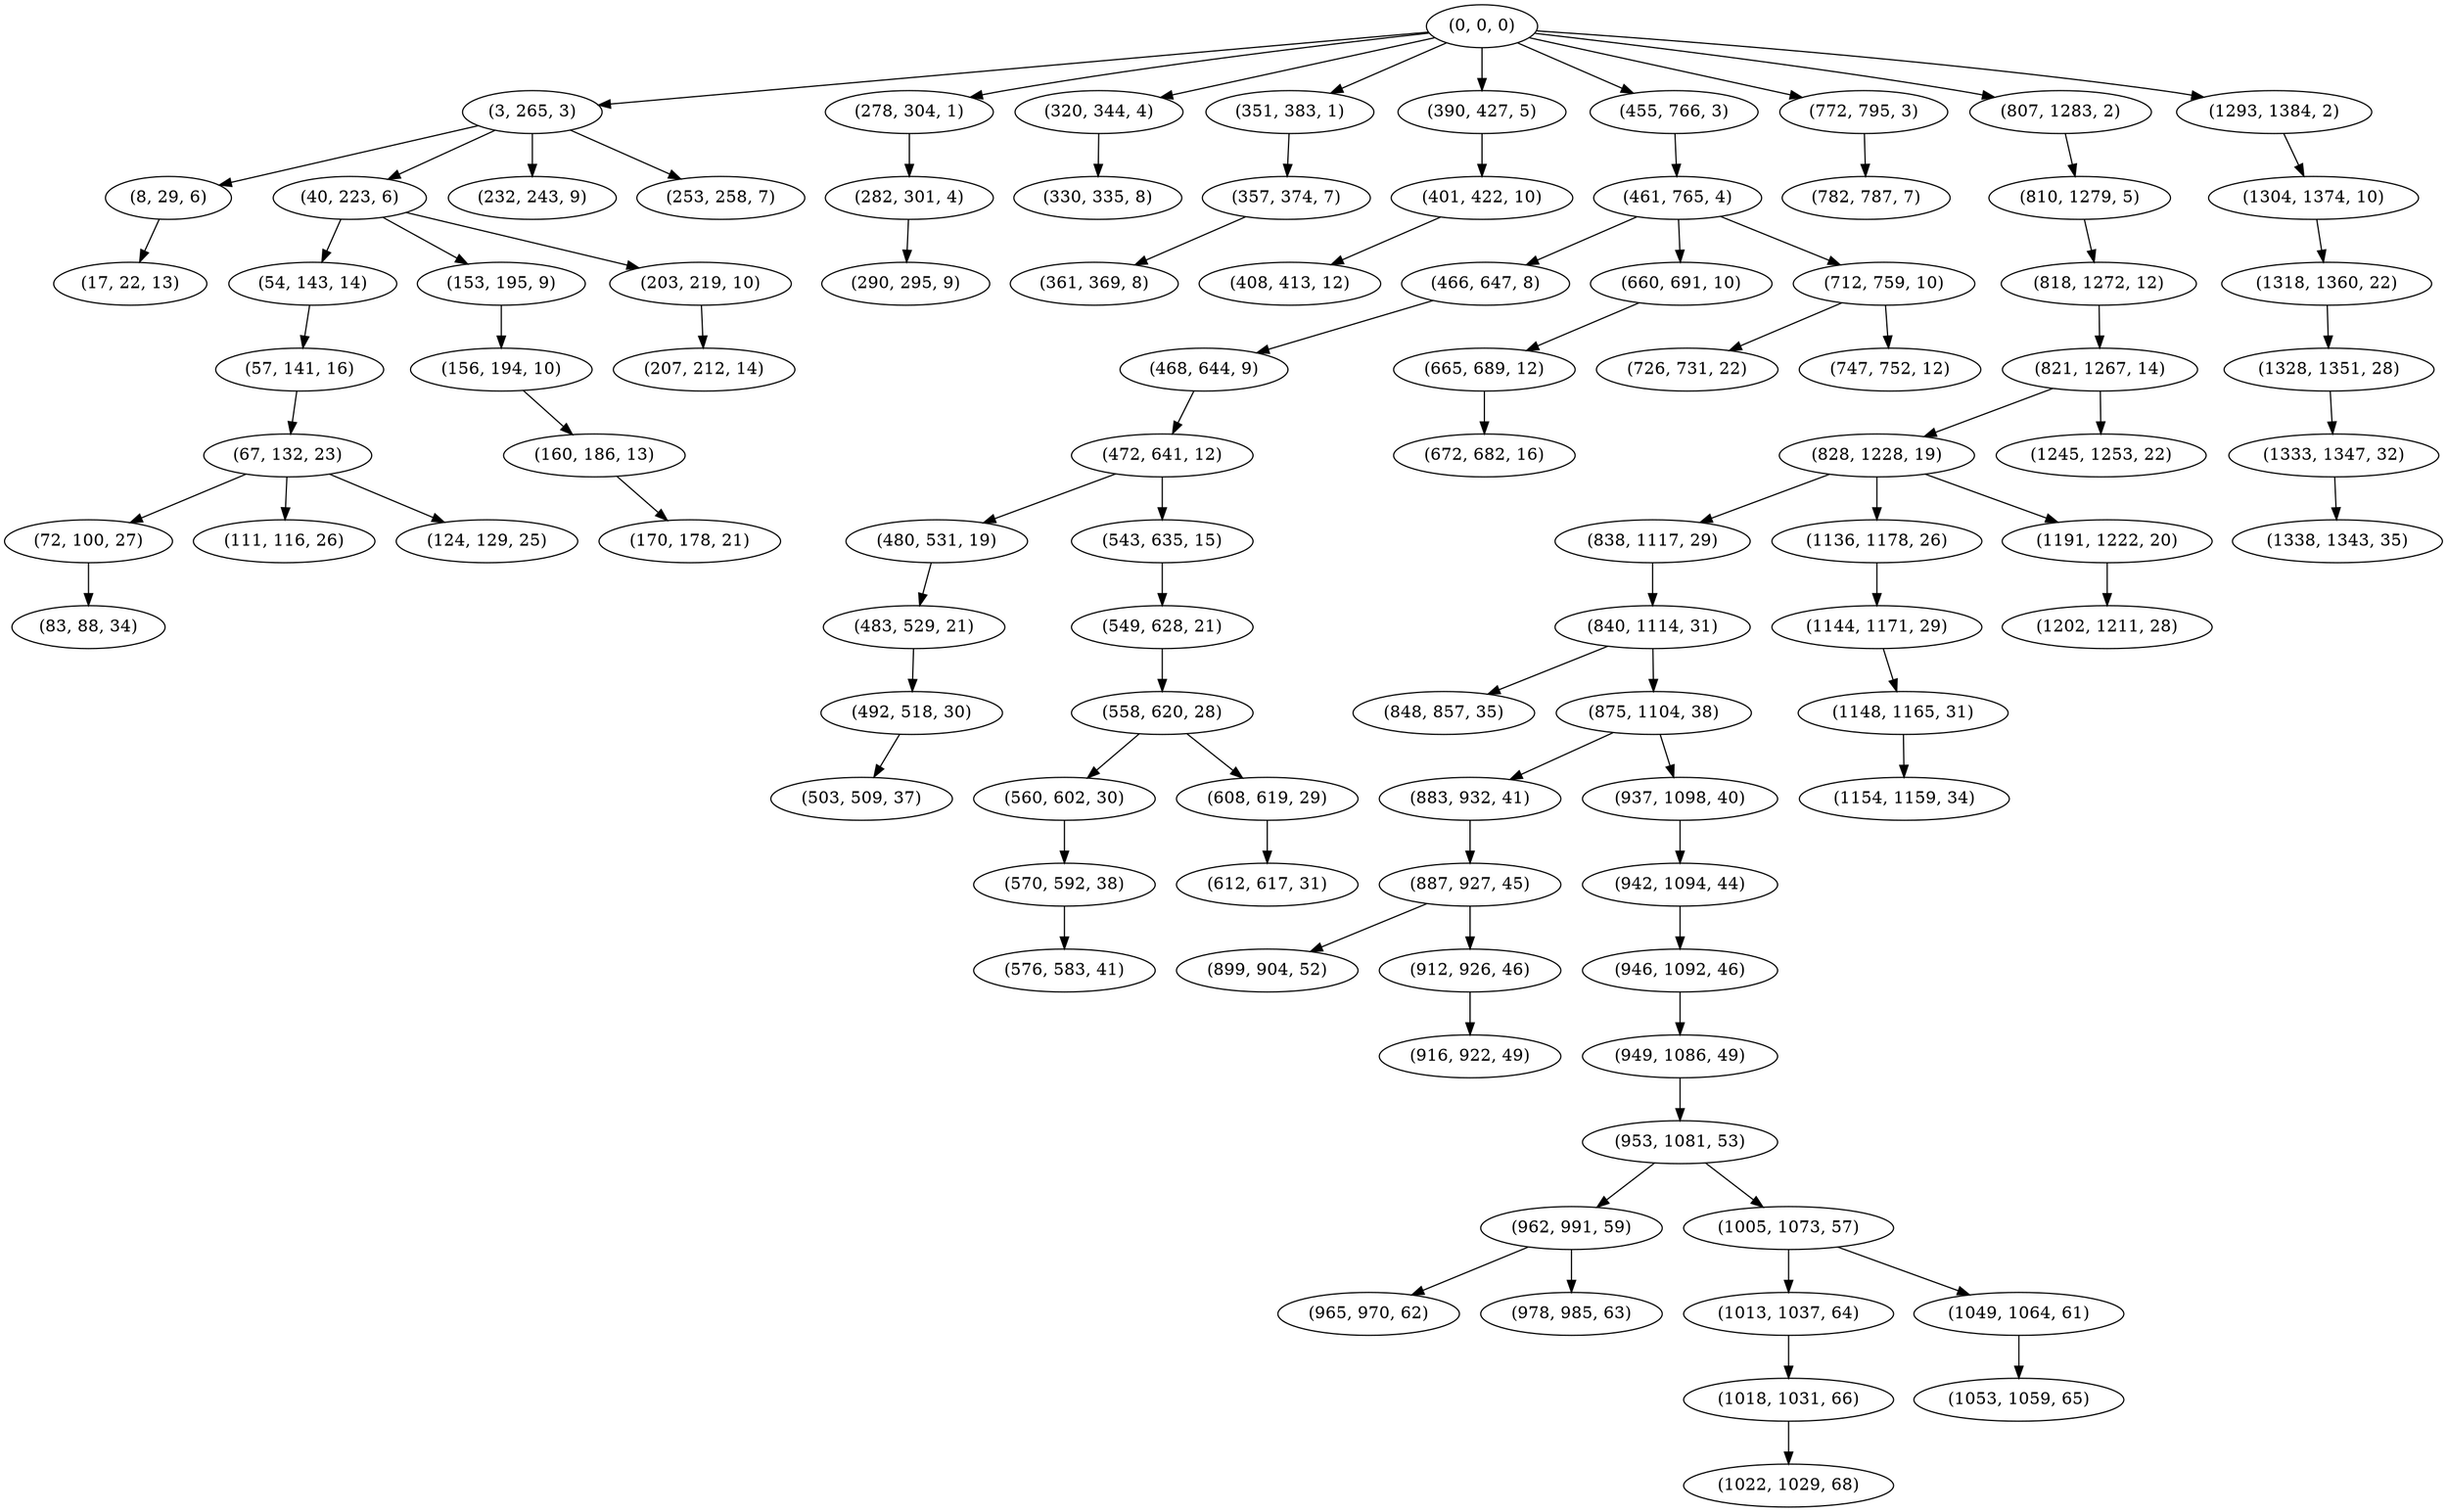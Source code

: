digraph tree {
    "(0, 0, 0)";
    "(3, 265, 3)";
    "(8, 29, 6)";
    "(17, 22, 13)";
    "(40, 223, 6)";
    "(54, 143, 14)";
    "(57, 141, 16)";
    "(67, 132, 23)";
    "(72, 100, 27)";
    "(83, 88, 34)";
    "(111, 116, 26)";
    "(124, 129, 25)";
    "(153, 195, 9)";
    "(156, 194, 10)";
    "(160, 186, 13)";
    "(170, 178, 21)";
    "(203, 219, 10)";
    "(207, 212, 14)";
    "(232, 243, 9)";
    "(253, 258, 7)";
    "(278, 304, 1)";
    "(282, 301, 4)";
    "(290, 295, 9)";
    "(320, 344, 4)";
    "(330, 335, 8)";
    "(351, 383, 1)";
    "(357, 374, 7)";
    "(361, 369, 8)";
    "(390, 427, 5)";
    "(401, 422, 10)";
    "(408, 413, 12)";
    "(455, 766, 3)";
    "(461, 765, 4)";
    "(466, 647, 8)";
    "(468, 644, 9)";
    "(472, 641, 12)";
    "(480, 531, 19)";
    "(483, 529, 21)";
    "(492, 518, 30)";
    "(503, 509, 37)";
    "(543, 635, 15)";
    "(549, 628, 21)";
    "(558, 620, 28)";
    "(560, 602, 30)";
    "(570, 592, 38)";
    "(576, 583, 41)";
    "(608, 619, 29)";
    "(612, 617, 31)";
    "(660, 691, 10)";
    "(665, 689, 12)";
    "(672, 682, 16)";
    "(712, 759, 10)";
    "(726, 731, 22)";
    "(747, 752, 12)";
    "(772, 795, 3)";
    "(782, 787, 7)";
    "(807, 1283, 2)";
    "(810, 1279, 5)";
    "(818, 1272, 12)";
    "(821, 1267, 14)";
    "(828, 1228, 19)";
    "(838, 1117, 29)";
    "(840, 1114, 31)";
    "(848, 857, 35)";
    "(875, 1104, 38)";
    "(883, 932, 41)";
    "(887, 927, 45)";
    "(899, 904, 52)";
    "(912, 926, 46)";
    "(916, 922, 49)";
    "(937, 1098, 40)";
    "(942, 1094, 44)";
    "(946, 1092, 46)";
    "(949, 1086, 49)";
    "(953, 1081, 53)";
    "(962, 991, 59)";
    "(965, 970, 62)";
    "(978, 985, 63)";
    "(1005, 1073, 57)";
    "(1013, 1037, 64)";
    "(1018, 1031, 66)";
    "(1022, 1029, 68)";
    "(1049, 1064, 61)";
    "(1053, 1059, 65)";
    "(1136, 1178, 26)";
    "(1144, 1171, 29)";
    "(1148, 1165, 31)";
    "(1154, 1159, 34)";
    "(1191, 1222, 20)";
    "(1202, 1211, 28)";
    "(1245, 1253, 22)";
    "(1293, 1384, 2)";
    "(1304, 1374, 10)";
    "(1318, 1360, 22)";
    "(1328, 1351, 28)";
    "(1333, 1347, 32)";
    "(1338, 1343, 35)";
    "(0, 0, 0)" -> "(3, 265, 3)";
    "(0, 0, 0)" -> "(278, 304, 1)";
    "(0, 0, 0)" -> "(320, 344, 4)";
    "(0, 0, 0)" -> "(351, 383, 1)";
    "(0, 0, 0)" -> "(390, 427, 5)";
    "(0, 0, 0)" -> "(455, 766, 3)";
    "(0, 0, 0)" -> "(772, 795, 3)";
    "(0, 0, 0)" -> "(807, 1283, 2)";
    "(0, 0, 0)" -> "(1293, 1384, 2)";
    "(3, 265, 3)" -> "(8, 29, 6)";
    "(3, 265, 3)" -> "(40, 223, 6)";
    "(3, 265, 3)" -> "(232, 243, 9)";
    "(3, 265, 3)" -> "(253, 258, 7)";
    "(8, 29, 6)" -> "(17, 22, 13)";
    "(40, 223, 6)" -> "(54, 143, 14)";
    "(40, 223, 6)" -> "(153, 195, 9)";
    "(40, 223, 6)" -> "(203, 219, 10)";
    "(54, 143, 14)" -> "(57, 141, 16)";
    "(57, 141, 16)" -> "(67, 132, 23)";
    "(67, 132, 23)" -> "(72, 100, 27)";
    "(67, 132, 23)" -> "(111, 116, 26)";
    "(67, 132, 23)" -> "(124, 129, 25)";
    "(72, 100, 27)" -> "(83, 88, 34)";
    "(153, 195, 9)" -> "(156, 194, 10)";
    "(156, 194, 10)" -> "(160, 186, 13)";
    "(160, 186, 13)" -> "(170, 178, 21)";
    "(203, 219, 10)" -> "(207, 212, 14)";
    "(278, 304, 1)" -> "(282, 301, 4)";
    "(282, 301, 4)" -> "(290, 295, 9)";
    "(320, 344, 4)" -> "(330, 335, 8)";
    "(351, 383, 1)" -> "(357, 374, 7)";
    "(357, 374, 7)" -> "(361, 369, 8)";
    "(390, 427, 5)" -> "(401, 422, 10)";
    "(401, 422, 10)" -> "(408, 413, 12)";
    "(455, 766, 3)" -> "(461, 765, 4)";
    "(461, 765, 4)" -> "(466, 647, 8)";
    "(461, 765, 4)" -> "(660, 691, 10)";
    "(461, 765, 4)" -> "(712, 759, 10)";
    "(466, 647, 8)" -> "(468, 644, 9)";
    "(468, 644, 9)" -> "(472, 641, 12)";
    "(472, 641, 12)" -> "(480, 531, 19)";
    "(472, 641, 12)" -> "(543, 635, 15)";
    "(480, 531, 19)" -> "(483, 529, 21)";
    "(483, 529, 21)" -> "(492, 518, 30)";
    "(492, 518, 30)" -> "(503, 509, 37)";
    "(543, 635, 15)" -> "(549, 628, 21)";
    "(549, 628, 21)" -> "(558, 620, 28)";
    "(558, 620, 28)" -> "(560, 602, 30)";
    "(558, 620, 28)" -> "(608, 619, 29)";
    "(560, 602, 30)" -> "(570, 592, 38)";
    "(570, 592, 38)" -> "(576, 583, 41)";
    "(608, 619, 29)" -> "(612, 617, 31)";
    "(660, 691, 10)" -> "(665, 689, 12)";
    "(665, 689, 12)" -> "(672, 682, 16)";
    "(712, 759, 10)" -> "(726, 731, 22)";
    "(712, 759, 10)" -> "(747, 752, 12)";
    "(772, 795, 3)" -> "(782, 787, 7)";
    "(807, 1283, 2)" -> "(810, 1279, 5)";
    "(810, 1279, 5)" -> "(818, 1272, 12)";
    "(818, 1272, 12)" -> "(821, 1267, 14)";
    "(821, 1267, 14)" -> "(828, 1228, 19)";
    "(821, 1267, 14)" -> "(1245, 1253, 22)";
    "(828, 1228, 19)" -> "(838, 1117, 29)";
    "(828, 1228, 19)" -> "(1136, 1178, 26)";
    "(828, 1228, 19)" -> "(1191, 1222, 20)";
    "(838, 1117, 29)" -> "(840, 1114, 31)";
    "(840, 1114, 31)" -> "(848, 857, 35)";
    "(840, 1114, 31)" -> "(875, 1104, 38)";
    "(875, 1104, 38)" -> "(883, 932, 41)";
    "(875, 1104, 38)" -> "(937, 1098, 40)";
    "(883, 932, 41)" -> "(887, 927, 45)";
    "(887, 927, 45)" -> "(899, 904, 52)";
    "(887, 927, 45)" -> "(912, 926, 46)";
    "(912, 926, 46)" -> "(916, 922, 49)";
    "(937, 1098, 40)" -> "(942, 1094, 44)";
    "(942, 1094, 44)" -> "(946, 1092, 46)";
    "(946, 1092, 46)" -> "(949, 1086, 49)";
    "(949, 1086, 49)" -> "(953, 1081, 53)";
    "(953, 1081, 53)" -> "(962, 991, 59)";
    "(953, 1081, 53)" -> "(1005, 1073, 57)";
    "(962, 991, 59)" -> "(965, 970, 62)";
    "(962, 991, 59)" -> "(978, 985, 63)";
    "(1005, 1073, 57)" -> "(1013, 1037, 64)";
    "(1005, 1073, 57)" -> "(1049, 1064, 61)";
    "(1013, 1037, 64)" -> "(1018, 1031, 66)";
    "(1018, 1031, 66)" -> "(1022, 1029, 68)";
    "(1049, 1064, 61)" -> "(1053, 1059, 65)";
    "(1136, 1178, 26)" -> "(1144, 1171, 29)";
    "(1144, 1171, 29)" -> "(1148, 1165, 31)";
    "(1148, 1165, 31)" -> "(1154, 1159, 34)";
    "(1191, 1222, 20)" -> "(1202, 1211, 28)";
    "(1293, 1384, 2)" -> "(1304, 1374, 10)";
    "(1304, 1374, 10)" -> "(1318, 1360, 22)";
    "(1318, 1360, 22)" -> "(1328, 1351, 28)";
    "(1328, 1351, 28)" -> "(1333, 1347, 32)";
    "(1333, 1347, 32)" -> "(1338, 1343, 35)";
}
